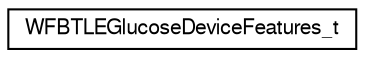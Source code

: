 digraph "Graphical Class Hierarchy"
{
  edge [fontname="FreeSans",fontsize="10",labelfontname="FreeSans",labelfontsize="10"];
  node [fontname="FreeSans",fontsize="10",shape=record];
  rankdir="LR";
  Node1 [label="WFBTLEGlucoseDeviceFeatures_t",height=0.2,width=0.4,color="black", fillcolor="white", style="filled",URL="$struct_w_f_b_t_l_e_glucose_device_features__t.html",tooltip="Describes available features of a BTLE Glucose Monitor device. "];
}
